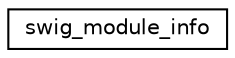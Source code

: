 digraph "Graphical Class Hierarchy"
{
  edge [fontname="Helvetica",fontsize="10",labelfontname="Helvetica",labelfontsize="10"];
  node [fontname="Helvetica",fontsize="10",shape=record];
  rankdir="LR";
  Node0 [label="swig_module_info",height=0.2,width=0.4,color="black", fillcolor="white", style="filled",URL="$structswig__module__info.html"];
}
